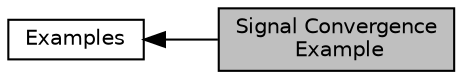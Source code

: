digraph "Signal Convergence Example"
{
  edge [fontname="Helvetica",fontsize="10",labelfontname="Helvetica",labelfontsize="10"];
  node [fontname="Helvetica",fontsize="10",shape=box];
  rankdir=LR;
  Node1 [label="Signal Convergence\l Example",height=0.2,width=0.4,color="black", fillcolor="grey75", style="filled", fontcolor="black",tooltip=" "];
  Node2 [label="Examples",height=0.2,width=0.4,color="black", fillcolor="white", style="filled",URL="$group__group_examples.html",tooltip=" "];
  Node2->Node1 [shape=plaintext, dir="back", style="solid"];
}
